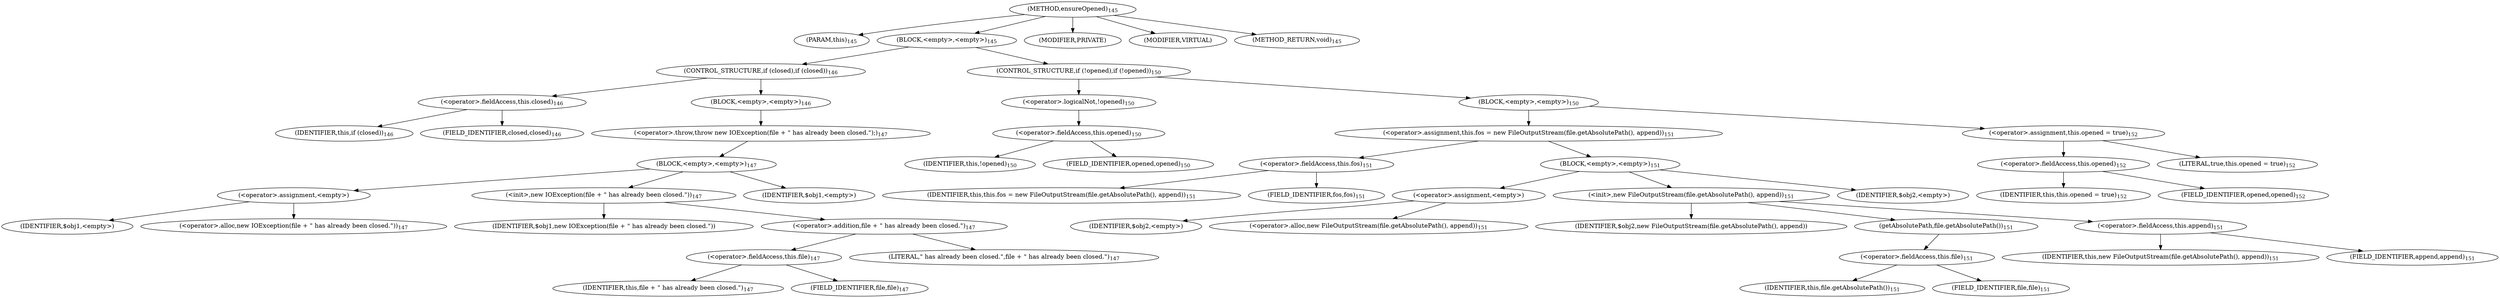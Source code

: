 digraph "ensureOpened" {  
"165" [label = <(METHOD,ensureOpened)<SUB>145</SUB>> ]
"166" [label = <(PARAM,this)<SUB>145</SUB>> ]
"167" [label = <(BLOCK,&lt;empty&gt;,&lt;empty&gt;)<SUB>145</SUB>> ]
"168" [label = <(CONTROL_STRUCTURE,if (closed),if (closed))<SUB>146</SUB>> ]
"169" [label = <(&lt;operator&gt;.fieldAccess,this.closed)<SUB>146</SUB>> ]
"170" [label = <(IDENTIFIER,this,if (closed))<SUB>146</SUB>> ]
"171" [label = <(FIELD_IDENTIFIER,closed,closed)<SUB>146</SUB>> ]
"172" [label = <(BLOCK,&lt;empty&gt;,&lt;empty&gt;)<SUB>146</SUB>> ]
"173" [label = <(&lt;operator&gt;.throw,throw new IOException(file + &quot; has already been closed.&quot;);)<SUB>147</SUB>> ]
"174" [label = <(BLOCK,&lt;empty&gt;,&lt;empty&gt;)<SUB>147</SUB>> ]
"175" [label = <(&lt;operator&gt;.assignment,&lt;empty&gt;)> ]
"176" [label = <(IDENTIFIER,$obj1,&lt;empty&gt;)> ]
"177" [label = <(&lt;operator&gt;.alloc,new IOException(file + &quot; has already been closed.&quot;))<SUB>147</SUB>> ]
"178" [label = <(&lt;init&gt;,new IOException(file + &quot; has already been closed.&quot;))<SUB>147</SUB>> ]
"179" [label = <(IDENTIFIER,$obj1,new IOException(file + &quot; has already been closed.&quot;))> ]
"180" [label = <(&lt;operator&gt;.addition,file + &quot; has already been closed.&quot;)<SUB>147</SUB>> ]
"181" [label = <(&lt;operator&gt;.fieldAccess,this.file)<SUB>147</SUB>> ]
"182" [label = <(IDENTIFIER,this,file + &quot; has already been closed.&quot;)<SUB>147</SUB>> ]
"183" [label = <(FIELD_IDENTIFIER,file,file)<SUB>147</SUB>> ]
"184" [label = <(LITERAL,&quot; has already been closed.&quot;,file + &quot; has already been closed.&quot;)<SUB>147</SUB>> ]
"185" [label = <(IDENTIFIER,$obj1,&lt;empty&gt;)> ]
"186" [label = <(CONTROL_STRUCTURE,if (!opened),if (!opened))<SUB>150</SUB>> ]
"187" [label = <(&lt;operator&gt;.logicalNot,!opened)<SUB>150</SUB>> ]
"188" [label = <(&lt;operator&gt;.fieldAccess,this.opened)<SUB>150</SUB>> ]
"189" [label = <(IDENTIFIER,this,!opened)<SUB>150</SUB>> ]
"190" [label = <(FIELD_IDENTIFIER,opened,opened)<SUB>150</SUB>> ]
"191" [label = <(BLOCK,&lt;empty&gt;,&lt;empty&gt;)<SUB>150</SUB>> ]
"192" [label = <(&lt;operator&gt;.assignment,this.fos = new FileOutputStream(file.getAbsolutePath(), append))<SUB>151</SUB>> ]
"193" [label = <(&lt;operator&gt;.fieldAccess,this.fos)<SUB>151</SUB>> ]
"194" [label = <(IDENTIFIER,this,this.fos = new FileOutputStream(file.getAbsolutePath(), append))<SUB>151</SUB>> ]
"195" [label = <(FIELD_IDENTIFIER,fos,fos)<SUB>151</SUB>> ]
"196" [label = <(BLOCK,&lt;empty&gt;,&lt;empty&gt;)<SUB>151</SUB>> ]
"197" [label = <(&lt;operator&gt;.assignment,&lt;empty&gt;)> ]
"198" [label = <(IDENTIFIER,$obj2,&lt;empty&gt;)> ]
"199" [label = <(&lt;operator&gt;.alloc,new FileOutputStream(file.getAbsolutePath(), append))<SUB>151</SUB>> ]
"200" [label = <(&lt;init&gt;,new FileOutputStream(file.getAbsolutePath(), append))<SUB>151</SUB>> ]
"201" [label = <(IDENTIFIER,$obj2,new FileOutputStream(file.getAbsolutePath(), append))> ]
"202" [label = <(getAbsolutePath,file.getAbsolutePath())<SUB>151</SUB>> ]
"203" [label = <(&lt;operator&gt;.fieldAccess,this.file)<SUB>151</SUB>> ]
"204" [label = <(IDENTIFIER,this,file.getAbsolutePath())<SUB>151</SUB>> ]
"205" [label = <(FIELD_IDENTIFIER,file,file)<SUB>151</SUB>> ]
"206" [label = <(&lt;operator&gt;.fieldAccess,this.append)<SUB>151</SUB>> ]
"207" [label = <(IDENTIFIER,this,new FileOutputStream(file.getAbsolutePath(), append))<SUB>151</SUB>> ]
"208" [label = <(FIELD_IDENTIFIER,append,append)<SUB>151</SUB>> ]
"209" [label = <(IDENTIFIER,$obj2,&lt;empty&gt;)> ]
"210" [label = <(&lt;operator&gt;.assignment,this.opened = true)<SUB>152</SUB>> ]
"211" [label = <(&lt;operator&gt;.fieldAccess,this.opened)<SUB>152</SUB>> ]
"212" [label = <(IDENTIFIER,this,this.opened = true)<SUB>152</SUB>> ]
"213" [label = <(FIELD_IDENTIFIER,opened,opened)<SUB>152</SUB>> ]
"214" [label = <(LITERAL,true,this.opened = true)<SUB>152</SUB>> ]
"215" [label = <(MODIFIER,PRIVATE)> ]
"216" [label = <(MODIFIER,VIRTUAL)> ]
"217" [label = <(METHOD_RETURN,void)<SUB>145</SUB>> ]
  "165" -> "166" 
  "165" -> "167" 
  "165" -> "215" 
  "165" -> "216" 
  "165" -> "217" 
  "167" -> "168" 
  "167" -> "186" 
  "168" -> "169" 
  "168" -> "172" 
  "169" -> "170" 
  "169" -> "171" 
  "172" -> "173" 
  "173" -> "174" 
  "174" -> "175" 
  "174" -> "178" 
  "174" -> "185" 
  "175" -> "176" 
  "175" -> "177" 
  "178" -> "179" 
  "178" -> "180" 
  "180" -> "181" 
  "180" -> "184" 
  "181" -> "182" 
  "181" -> "183" 
  "186" -> "187" 
  "186" -> "191" 
  "187" -> "188" 
  "188" -> "189" 
  "188" -> "190" 
  "191" -> "192" 
  "191" -> "210" 
  "192" -> "193" 
  "192" -> "196" 
  "193" -> "194" 
  "193" -> "195" 
  "196" -> "197" 
  "196" -> "200" 
  "196" -> "209" 
  "197" -> "198" 
  "197" -> "199" 
  "200" -> "201" 
  "200" -> "202" 
  "200" -> "206" 
  "202" -> "203" 
  "203" -> "204" 
  "203" -> "205" 
  "206" -> "207" 
  "206" -> "208" 
  "210" -> "211" 
  "210" -> "214" 
  "211" -> "212" 
  "211" -> "213" 
}

